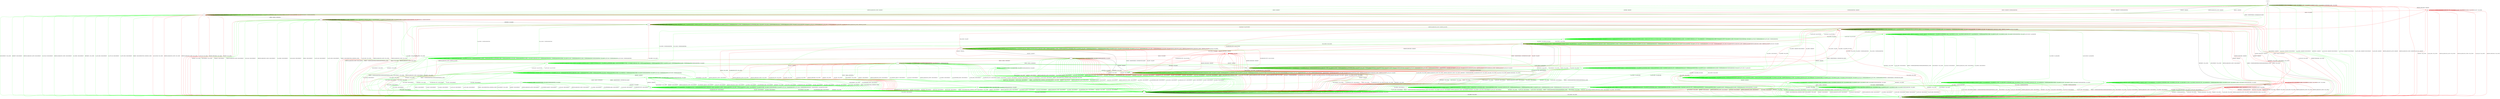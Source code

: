 digraph "" {
	graph ["Incoming time"=0.09552502632141113,
		"Outgoing time"=0.16362690925598145,
		Output="{'States': 36, 'Transitions': 837, 'Filename': '../results/ssh/DropBear-OpenSSH-msat-3.dot'}",
		Reference="{'States': 18, 'Transitions': 222, 'Filename': '../subjects/ssh/DropBear.dot'}",
		Solver=msat,
		Updated="{'States': 32, 'Transitions': 683, 'Filename': '../subjects/ssh/OpenSSH.dot'}",
		"f-measure"=0.15027624309392265,
		precision=0.09956076134699854,
		recall=0.3063063063063063
	];
	a -> a	[key=0,
		label="CH_REQUEST_PTY / CH_NONE"];
	a -> a	[key=1,
		label="CH_DATA / CH_NONE"];
	a -> a	[key=2,
		label="CH_CLOSE / CH_NONE"];
	a -> a	[key=3,
		label="CH_EOF / CH_NONE"];
	a -> a	[key=4,
		color=green,
		label="CH_WINDOW_ADJUST / CH_NONE"];
	a -> a	[key=5,
		color=green,
		label="CH_EXTENDED_DATA / CH_NONE"];
	a -> c	[key=0,
		label="KEXINIT / KEXINIT"];
	a -> c	[key=1,
		color=green,
		label="SERVICE_REQUEST_AUTH / KEXINIT"];
	a -> c	[key=2,
		color=green,
		label="DEBUG / KEXINIT"];
	a -> c	[key=3,
		color=green,
		label="SERVICE_REQUEST_CONN / KEXINIT"];
	a -> c	[key=4,
		color=green,
		label="KEX30 / KEXINIT"];
	a -> c	[key=5,
		color=green,
		label="IGNORE / KEXINIT"];
	a -> c	[key=6,
		color=green,
		label="UNIMPLEMENTED / KEXINIT"];
	a -> c	[key=7,
		color=red,
		label="KEX30 / KEXINIT+UNIMPLEMENTED"];
	a -> c	[key=8,
		color=red,
		label="NEWKEYS / KEXINIT+UNIMPLEMENTED"];
	a -> f	[key=0,
		color=green,
		label="CH_OPEN / KEXINIT+DISCONNECT"];
	a -> f	[key=1,
		color=red,
		label="CH_OPEN / KEXINIT"];
	a -> m	[key=0,
		color=green,
		label="DISCONNECT / KEXINIT"];
	a -> m	[key=1,
		color=green,
		label="UA_PK_OK / KEXINIT+DISCONNECT"];
	a -> m	[key=2,
		color=green,
		label="UA_NONE / KEXINIT+DISCONNECT"];
	a -> m	[key=3,
		color=green,
		label="NEWKEYS / KEXINIT"];
	a -> m	[key=4,
		color=green,
		label="UA_PK_NOK / KEXINIT+DISCONNECT"];
	a -> m	[key=5,
		color=green,
		label="UA_PW_OK / KEXINIT+DISCONNECT"];
	a -> m	[key=6,
		color=green,
		label="UA_PW_NOK / KEXINIT+DISCONNECT"];
	a -> m	[key=7,
		color=red,
		label="UA_PK_NOK / KEXINIT"];
	a -> m	[key=8,
		color=red,
		label="SERVICE_REQUEST_AUTH / KEXINIT"];
	a -> m	[key=9,
		color=red,
		label="SERVICE_REQUEST_CONN / KEXINIT"];
	a -> m	[key=10,
		color=red,
		label="UA_PK_OK / KEXINIT"];
	a -> n	[key=0,
		color=green,
		label="REKEY / KEXINIT|KEX31+NEWKEYS|NO_RESP"];
	gg	[color=red];
	a -> gg	[key=0,
		color=red,
		label="KEXINIT_PROCEED / KEXINIT"];
	b -> b	[key=0,
		label="CH_OPEN / CH_MAX"];
	b -> b	[key=1,
		label="CH_DATA / NO_RESP"];
	b -> b	[key=2,
		color=green,
		label="SERVICE_REQUEST_AUTH / UNIMPLEMENTED"];
	b -> b	[key=3,
		color=green,
		label="CH_WINDOW_ADJUST / NO_RESP"];
	b -> b	[key=4,
		color=green,
		label="DEBUG / NO_RESP"];
	b -> b	[key=5,
		color=green,
		label="UA_PK_OK / UNIMPLEMENTED"];
	b -> b	[key=6,
		color=green,
		label="SERVICE_REQUEST_CONN / UNIMPLEMENTED"];
	b -> b	[key=7,
		color=green,
		label="UA_NONE / UNIMPLEMENTED"];
	b -> b	[key=8,
		color=green,
		label="CH_EXTENDED_DATA / NO_RESP"];
	b -> b	[key=9,
		color=green,
		label="UA_PK_NOK / UNIMPLEMENTED"];
	b -> b	[key=10,
		color=green,
		label="KEX30 / UNIMPLEMENTED"];
	b -> b	[key=11,
		color=green,
		label="IGNORE / NO_RESP"];
	b -> b	[key=12,
		color=green,
		label="CH_EOF / NO_RESP"];
	b -> b	[key=13,
		color=green,
		label="UNIMPLEMENTED / NO_RESP"];
	b -> b	[key=14,
		color=green,
		label="UA_PW_OK / UNIMPLEMENTED"];
	b -> b	[key=15,
		color=green,
		label="UA_PW_NOK / UNIMPLEMENTED"];
	b -> b	[key=16,
		color=red,
		label="UA_PK_NOK / NO_RESP"];
	b -> b	[key=17,
		color=red,
		label="SERVICE_REQUEST_AUTH / SERVICE_ACCEPT"];
	b -> b	[key=18,
		color=red,
		label="SERVICE_REQUEST_CONN / SERVICE_ACCEPT"];
	b -> b	[key=19,
		color=red,
		label="UA_PK_OK / NO_RESP"];
	b -> d	[key=0,
		color=red,
		label="CH_CLOSE / CH_EOF"];
	b -> e	[key=0,
		label="KEXINIT / KEXINIT"];
	b -> f	[key=0,
		label="NEWKEYS / NO_CONN"];
	b -> f	[key=1,
		color=green,
		label="DISCONNECT / NO_CONN"];
	b -> f	[key=2,
		color=green,
		label="CH_REQUEST_PTY / DISCONNECT"];
	b -> f	[key=3,
		color=red,
		label="KEX30 / NO_CONN"];
	b -> f	[key=4,
		color=red,
		label="CH_REQUEST_PTY / NO_CONN"];
	b -> i	[key=0,
		color=green,
		label="REKEY / KEXINIT|KEX31+NEWKEYS|NO_RESP"];
	b -> i	[key=1,
		color=red,
		label="CH_EOF / CH_EOF"];
	p	[color=green];
	b -> p	[key=0,
		color=green,
		label="CH_CLOSE / CH_CLOSE"];
	jj	[color=red];
	b -> jj	[key=0,
		color=red,
		label="KEXINIT_PROCEED / KEXINIT"];
	c -> c	[key=0,
		label="CH_REQUEST_PTY / CH_NONE"];
	c -> c	[key=1,
		label="CH_DATA / CH_NONE"];
	c -> c	[key=2,
		label="CH_CLOSE / CH_NONE"];
	c -> c	[key=3,
		label="CH_EOF / CH_NONE"];
	c -> c	[key=4,
		color=green,
		label="CH_WINDOW_ADJUST / CH_NONE"];
	c -> c	[key=5,
		color=green,
		label="DEBUG / NO_RESP"];
	c -> c	[key=6,
		color=green,
		label="CH_EXTENDED_DATA / CH_NONE"];
	c -> c	[key=7,
		color=green,
		label="IGNORE / NO_RESP"];
	c -> c	[key=8,
		color=green,
		label="UNIMPLEMENTED / NO_RESP"];
	c -> c	[key=9,
		color=red,
		label="NEWKEYS / UNIMPLEMENTED"];
	c -> f	[key=0,
		color=green,
		label="CH_OPEN / DISCONNECT"];
	c -> f	[key=1,
		color=red,
		label="CH_OPEN / NO_CONN"];
	c -> k	[key=0,
		label="KEX30 / KEX31+NEWKEYS"];
	c -> m	[key=0,
		color=green,
		label="DISCONNECT / NO_CONN"];
	c -> m	[key=1,
		color=green,
		label="KEXINIT / DISCONNECT"];
	c -> m	[key=2,
		color=green,
		label="SERVICE_REQUEST_AUTH / DISCONNECT"];
	c -> m	[key=3,
		color=green,
		label="UA_PK_OK / DISCONNECT"];
	c -> m	[key=4,
		color=green,
		label="SERVICE_REQUEST_CONN / DISCONNECT"];
	c -> m	[key=5,
		color=green,
		label="UA_NONE / DISCONNECT"];
	c -> m	[key=6,
		color=green,
		label="NEWKEYS / NO_CONN"];
	c -> m	[key=7,
		color=green,
		label="UA_PK_NOK / DISCONNECT"];
	c -> m	[key=8,
		color=green,
		label="UA_PW_OK / DISCONNECT"];
	c -> m	[key=9,
		color=green,
		label="UA_PW_NOK / DISCONNECT"];
	c -> m	[key=10,
		color=green,
		label="REKEY / DISCONNECT|NO_CONN|NO_CONN"];
	c -> m	[key=11,
		color=red,
		label="UA_PK_NOK / NO_CONN"];
	c -> m	[key=12,
		color=red,
		label="SERVICE_REQUEST_AUTH / NO_CONN"];
	c -> m	[key=13,
		color=red,
		label="SERVICE_REQUEST_CONN / NO_CONN"];
	c -> m	[key=14,
		color=red,
		label="UA_PK_OK / NO_CONN"];
	c -> m	[key=15,
		color=red,
		label="KEXINIT_PROCEED / NO_CONN"];
	c -> m	[key=16,
		color=red,
		label="KEXINIT / NO_CONN"];
	d -> d	[key=0,
		label="SERVICE_REQUEST_AUTH / SERVICE_ACCEPT"];
	d -> d	[key=1,
		label="CH_REQUEST_PTY / CH_NONE"];
	d -> d	[key=2,
		label="CH_DATA / CH_NONE"];
	d -> d	[key=3,
		label="CH_CLOSE / CH_NONE"];
	d -> d	[key=4,
		label="CH_EOF / CH_NONE"];
	d -> d	[key=5,
		color=green,
		label="KEXINIT / UNIMPLEMENTED"];
	d -> d	[key=6,
		color=green,
		label="CH_WINDOW_ADJUST / CH_NONE"];
	d -> d	[key=7,
		color=green,
		label="DEBUG / NO_RESP"];
	d -> d	[key=8,
		color=green,
		label="CH_EXTENDED_DATA / CH_NONE"];
	d -> d	[key=9,
		color=green,
		label="KEX30 / UNIMPLEMENTED"];
	d -> d	[key=10,
		color=green,
		label="IGNORE / NO_RESP"];
	d -> d	[key=11,
		color=green,
		label="UNIMPLEMENTED / NO_RESP"];
	d -> d	[key=12,
		color=red,
		label="UA_PK_NOK / NO_RESP"];
	d -> d	[key=13,
		color=red,
		label="SERVICE_REQUEST_CONN / SERVICE_ACCEPT"];
	d -> d	[key=14,
		color=red,
		label="UA_PK_OK / NO_RESP"];
	d -> j	[key=0,
		color=red,
		label="CH_OPEN / CH_OPEN_SUCCESS"];
	d -> m	[key=0,
		label="NEWKEYS / NO_CONN"];
	d -> m	[key=1,
		color=green,
		label="DISCONNECT / NO_CONN"];
	d -> m	[key=2,
		color=green,
		label="SERVICE_REQUEST_CONN / DISCONNECT"];
	d -> m	[key=3,
		color=green,
		label="REKEY / UNIMPLEMENTED|UNIMPLEMENTED|NO_CONN"];
	d -> m	[key=4,
		color=red,
		label="KEX30 / NO_CONN"];
	d -> p	[key=0,
		color=green,
		label="UA_PK_OK / UA_SUCCESS"];
	d -> p	[key=1,
		color=green,
		label="UA_PW_OK / UA_SUCCESS"];
	q	[color=green];
	d -> q	[key=0,
		color=green,
		label="UA_PW_NOK / UA_FAILURE"];
	r	[color=green];
	d -> r	[key=0,
		color=green,
		label="UA_NONE / UA_FAILURE"];
	s	[color=green];
	d -> s	[key=0,
		color=green,
		label="UA_PK_NOK / UA_FAILURE"];
	t	[color=green];
	d -> t	[key=0,
		color=green,
		label="CH_OPEN / UNIMPLEMENTED"];
	hh	[color=red];
	d -> hh	[key=0,
		color=red,
		label="KEXINIT_PROCEED / KEXINIT"];
	ii	[color=red];
	d -> ii	[key=0,
		color=red,
		label="KEXINIT / KEXINIT"];
	e -> e	[key=0,
		label="CH_OPEN / CH_MAX"];
	e -> e	[key=1,
		color=green,
		label="DEBUG / NO_RESP"];
	e -> e	[key=2,
		color=green,
		label="IGNORE / NO_RESP"];
	e -> e	[key=3,
		color=green,
		label="UNIMPLEMENTED / NO_RESP"];
	e -> f	[key=0,
		color=green,
		label="DISCONNECT / NO_CONN"];
	e -> f	[key=1,
		color=green,
		label="KEXINIT / DISCONNECT"];
	e -> f	[key=2,
		color=green,
		label="SERVICE_REQUEST_AUTH / DISCONNECT"];
	e -> f	[key=3,
		color=green,
		label="CH_WINDOW_ADJUST / DISCONNECT"];
	e -> f	[key=4,
		color=green,
		label="UA_PK_OK / DISCONNECT"];
	e -> f	[key=5,
		color=green,
		label="SERVICE_REQUEST_CONN / DISCONNECT"];
	e -> f	[key=6,
		color=green,
		label="UA_NONE / DISCONNECT"];
	e -> f	[key=7,
		color=green,
		label="CH_EXTENDED_DATA / DISCONNECT"];
	e -> f	[key=8,
		color=green,
		label="NEWKEYS / NO_CONN"];
	e -> f	[key=9,
		color=green,
		label="UA_PK_NOK / DISCONNECT"];
	e -> f	[key=10,
		color=green,
		label="CH_REQUEST_PTY / DISCONNECT"];
	e -> f	[key=11,
		color=green,
		label="CH_EOF / DISCONNECT"];
	e -> f	[key=12,
		color=green,
		label="CH_DATA / DISCONNECT"];
	e -> f	[key=13,
		color=green,
		label="UA_PW_OK / DISCONNECT"];
	e -> f	[key=14,
		color=green,
		label="UA_PW_NOK / DISCONNECT"];
	e -> f	[key=15,
		color=green,
		label="REKEY / DISCONNECT|NO_CONN|NO_CONN"];
	e -> f	[key=16,
		color=red,
		label="UA_PK_NOK / NO_CONN"];
	e -> f	[key=17,
		color=red,
		label="SERVICE_REQUEST_AUTH / NO_CONN"];
	e -> f	[key=18,
		color=red,
		label="SERVICE_REQUEST_CONN / NO_CONN"];
	e -> f	[key=19,
		color=red,
		label="NEWKEYS / UNIMPLEMENTED"];
	e -> f	[key=20,
		color=red,
		label="CH_REQUEST_PTY / NO_CONN"];
	e -> f	[key=21,
		color=red,
		label="CH_DATA / NO_CONN"];
	e -> f	[key=22,
		color=red,
		label="UA_PK_OK / NO_CONN"];
	e -> f	[key=23,
		color=red,
		label="KEXINIT_PROCEED / NO_CONN"];
	e -> f	[key=24,
		color=red,
		label="KEXINIT / NO_CONN"];
	e -> f	[key=25,
		color=red,
		label="CH_EOF / NO_CONN"];
	e -> l	[key=0,
		color=red,
		label="KEX30 / KEX31+NEWKEYS"];
	e -> m	[key=0,
		color=green,
		label="CH_CLOSE / DISCONNECT"];
	e -> m	[key=1,
		color=red,
		label="CH_CLOSE / NO_CONN"];
	ff	[color=green];
	e -> ff	[key=0,
		color=green,
		label="KEX30 / KEX31+NEWKEYS"];
	f -> f	[key=0,
		label="UA_PK_NOK / NO_CONN"];
	f -> f	[key=1,
		label="KEX30 / NO_CONN"];
	f -> f	[key=2,
		label="SERVICE_REQUEST_AUTH / NO_CONN"];
	f -> f	[key=3,
		label="SERVICE_REQUEST_CONN / NO_CONN"];
	f -> f	[key=4,
		label="NEWKEYS / NO_CONN"];
	f -> f	[key=5,
		label="CH_REQUEST_PTY / NO_CONN"];
	f -> f	[key=6,
		label="CH_OPEN / CH_MAX"];
	f -> f	[key=7,
		label="CH_DATA / NO_CONN"];
	f -> f	[key=8,
		label="UA_PK_OK / NO_CONN"];
	f -> f	[key=9,
		label="KEXINIT / NO_CONN"];
	f -> f	[key=10,
		label="CH_EOF / NO_CONN"];
	f -> f	[key=11,
		color=green,
		label="DISCONNECT / NO_CONN"];
	f -> f	[key=12,
		color=green,
		label="CH_WINDOW_ADJUST / NO_CONN"];
	f -> f	[key=13,
		color=green,
		label="DEBUG / NO_CONN"];
	f -> f	[key=14,
		color=green,
		label="UA_NONE / NO_CONN"];
	f -> f	[key=15,
		color=green,
		label="CH_EXTENDED_DATA / NO_CONN"];
	f -> f	[key=16,
		color=green,
		label="IGNORE / NO_CONN"];
	f -> f	[key=17,
		color=green,
		label="UNIMPLEMENTED / NO_CONN"];
	f -> f	[key=18,
		color=green,
		label="UA_PW_OK / NO_CONN"];
	f -> f	[key=19,
		color=green,
		label="UA_PW_NOK / NO_CONN"];
	f -> f	[key=20,
		color=green,
		label="REKEY / NO_CONN|NO_CONN|NO_CONN"];
	f -> f	[key=21,
		color=red,
		label="KEXINIT_PROCEED / NO_CONN"];
	f -> m	[key=0,
		label="CH_CLOSE / NO_CONN"];
	g -> a	[key=0];
	h -> b	[key=0,
		color=green,
		label="CH_REQUEST_PTY / CH_SUCCESS"];
	h -> d	[key=0,
		color=red,
		label="CH_CLOSE / NO_RESP"];
	h -> e	[key=0,
		color=red,
		label="KEXINIT / KEXINIT"];
	h -> f	[key=0,
		label="NEWKEYS / NO_CONN"];
	h -> f	[key=1,
		color=green,
		label="DISCONNECT / NO_CONN"];
	h -> f	[key=2,
		color=red,
		label="KEX30 / NO_CONN"];
	h -> f	[key=3,
		color=red,
		label="CH_DATA / NO_CONN"];
	h -> h	[key=0,
		label="CH_OPEN / CH_MAX"];
	h -> h	[key=1,
		label="CH_EOF / NO_RESP"];
	h -> h	[key=2,
		color=green,
		label="SERVICE_REQUEST_AUTH / UNIMPLEMENTED"];
	h -> h	[key=3,
		color=green,
		label="CH_WINDOW_ADJUST / NO_RESP"];
	h -> h	[key=4,
		color=green,
		label="DEBUG / NO_RESP"];
	h -> h	[key=5,
		color=green,
		label="UA_PK_OK / UNIMPLEMENTED"];
	h -> h	[key=6,
		color=green,
		label="SERVICE_REQUEST_CONN / UNIMPLEMENTED"];
	h -> h	[key=7,
		color=green,
		label="UA_NONE / UNIMPLEMENTED"];
	h -> h	[key=8,
		color=green,
		label="CH_EXTENDED_DATA / NO_RESP"];
	h -> h	[key=9,
		color=green,
		label="UA_PK_NOK / UNIMPLEMENTED"];
	h -> h	[key=10,
		color=green,
		label="KEX30 / UNIMPLEMENTED"];
	h -> h	[key=11,
		color=green,
		label="IGNORE / NO_RESP"];
	h -> h	[key=12,
		color=green,
		label="CH_DATA / NO_RESP"];
	h -> h	[key=13,
		color=green,
		label="UNIMPLEMENTED / NO_RESP"];
	h -> h	[key=14,
		color=green,
		label="UA_PW_OK / UNIMPLEMENTED"];
	h -> h	[key=15,
		color=green,
		label="UA_PW_NOK / UNIMPLEMENTED"];
	h -> h	[key=16,
		color=red,
		label="UA_PK_NOK / NO_RESP"];
	h -> h	[key=17,
		color=red,
		label="SERVICE_REQUEST_AUTH / SERVICE_ACCEPT"];
	h -> h	[key=18,
		color=red,
		label="SERVICE_REQUEST_CONN / SERVICE_ACCEPT"];
	h -> h	[key=19,
		color=red,
		label="UA_PK_OK / NO_RESP"];
	h -> i	[key=0,
		color=red,
		label="CH_REQUEST_PTY / CH_SUCCESS"];
	h -> j	[key=0,
		color=green,
		label="REKEY / KEXINIT|KEX31+NEWKEYS|NO_RESP"];
	h -> p	[key=0,
		color=green,
		label="CH_CLOSE / CH_CLOSE"];
	bb	[color=green];
	h -> bb	[key=0,
		color=green,
		label="KEXINIT / KEXINIT"];
	h -> jj	[key=0,
		color=red,
		label="KEXINIT_PROCEED / KEXINIT"];
	i -> d	[key=0,
		color=red,
		label="CH_CLOSE / NO_RESP"];
	i -> e	[key=0,
		label="KEXINIT / KEXINIT"];
	i -> f	[key=0,
		label="NEWKEYS / NO_CONN"];
	i -> f	[key=1,
		color=green,
		label="DISCONNECT / NO_CONN"];
	i -> f	[key=2,
		color=green,
		label="CH_REQUEST_PTY / DISCONNECT"];
	i -> f	[key=3,
		color=red,
		label="KEX30 / NO_CONN"];
	i -> f	[key=4,
		color=red,
		label="CH_REQUEST_PTY / NO_CONN"];
	i -> f	[key=5,
		color=red,
		label="CH_DATA / NO_CONN"];
	i -> i	[key=0,
		label="CH_OPEN / CH_MAX"];
	i -> i	[key=1,
		label="CH_EOF / NO_RESP"];
	i -> i	[key=2,
		color=green,
		label="SERVICE_REQUEST_AUTH / NO_RESP"];
	i -> i	[key=3,
		color=green,
		label="CH_WINDOW_ADJUST / NO_RESP"];
	i -> i	[key=4,
		color=green,
		label="DEBUG / NO_RESP"];
	i -> i	[key=5,
		color=green,
		label="UA_PK_OK / UNIMPLEMENTED"];
	i -> i	[key=6,
		color=green,
		label="SERVICE_REQUEST_CONN / NO_RESP"];
	i -> i	[key=7,
		color=green,
		label="UA_NONE / UNIMPLEMENTED"];
	i -> i	[key=8,
		color=green,
		label="CH_EXTENDED_DATA / NO_RESP"];
	i -> i	[key=9,
		color=green,
		label="UA_PK_NOK / UNIMPLEMENTED"];
	i -> i	[key=10,
		color=green,
		label="KEX30 / NO_RESP"];
	i -> i	[key=11,
		color=green,
		label="IGNORE / NO_RESP"];
	i -> i	[key=12,
		color=green,
		label="CH_DATA / NO_RESP"];
	i -> i	[key=13,
		color=green,
		label="UNIMPLEMENTED / NO_RESP"];
	i -> i	[key=14,
		color=green,
		label="UA_PW_OK / UNIMPLEMENTED"];
	i -> i	[key=15,
		color=green,
		label="UA_PW_NOK / UNIMPLEMENTED"];
	i -> i	[key=16,
		color=green,
		label="REKEY / KEXINIT|KEX31+NEWKEYS|NO_RESP"];
	i -> i	[key=17,
		color=red,
		label="UA_PK_NOK / NO_RESP"];
	i -> i	[key=18,
		color=red,
		label="SERVICE_REQUEST_AUTH / SERVICE_ACCEPT"];
	i -> i	[key=19,
		color=red,
		label="SERVICE_REQUEST_CONN / SERVICE_ACCEPT"];
	i -> i	[key=20,
		color=red,
		label="UA_PK_OK / NO_RESP"];
	v	[color=green];
	i -> v	[key=0,
		color=green,
		label="CH_CLOSE / CH_CLOSE"];
	i -> jj	[key=0,
		color=red,
		label="KEXINIT_PROCEED / KEXINIT"];
	j -> b	[key=0,
		color=red,
		label="CH_REQUEST_PTY / CH_SUCCESS"];
	j -> d	[key=0,
		color=red,
		label="CH_CLOSE / CH_EOF"];
	j -> e	[key=0,
		color=red,
		label="KEXINIT / KEXINIT"];
	j -> f	[key=0,
		label="NEWKEYS / NO_CONN"];
	j -> f	[key=1,
		color=green,
		label="DISCONNECT / NO_CONN"];
	j -> f	[key=2,
		color=red,
		label="KEX30 / NO_CONN"];
	j -> h	[key=0,
		color=red,
		label="CH_EOF / CH_EOF"];
	j -> i	[key=0,
		color=green,
		label="CH_REQUEST_PTY / CH_SUCCESS"];
	j -> j	[key=0,
		label="CH_OPEN / CH_MAX"];
	j -> j	[key=1,
		label="CH_DATA / NO_RESP"];
	j -> j	[key=2,
		color=green,
		label="SERVICE_REQUEST_AUTH / NO_RESP"];
	j -> j	[key=3,
		color=green,
		label="CH_WINDOW_ADJUST / NO_RESP"];
	j -> j	[key=4,
		color=green,
		label="DEBUG / NO_RESP"];
	j -> j	[key=5,
		color=green,
		label="UA_PK_OK / UNIMPLEMENTED"];
	j -> j	[key=6,
		color=green,
		label="SERVICE_REQUEST_CONN / NO_RESP"];
	j -> j	[key=7,
		color=green,
		label="UA_NONE / UNIMPLEMENTED"];
	j -> j	[key=8,
		color=green,
		label="CH_EXTENDED_DATA / NO_RESP"];
	j -> j	[key=9,
		color=green,
		label="UA_PK_NOK / UNIMPLEMENTED"];
	j -> j	[key=10,
		color=green,
		label="KEX30 / NO_RESP"];
	j -> j	[key=11,
		color=green,
		label="IGNORE / NO_RESP"];
	j -> j	[key=12,
		color=green,
		label="CH_EOF / NO_RESP"];
	j -> j	[key=13,
		color=green,
		label="UNIMPLEMENTED / NO_RESP"];
	j -> j	[key=14,
		color=green,
		label="UA_PW_OK / UNIMPLEMENTED"];
	j -> j	[key=15,
		color=green,
		label="UA_PW_NOK / UNIMPLEMENTED"];
	j -> j	[key=16,
		color=green,
		label="REKEY / KEXINIT|KEX31+NEWKEYS|NO_RESP"];
	j -> j	[key=17,
		color=red,
		label="UA_PK_NOK / NO_RESP"];
	j -> j	[key=18,
		color=red,
		label="SERVICE_REQUEST_AUTH / SERVICE_ACCEPT"];
	j -> j	[key=19,
		color=red,
		label="SERVICE_REQUEST_CONN / SERVICE_ACCEPT"];
	j -> j	[key=20,
		color=red,
		label="UA_PK_OK / NO_RESP"];
	j -> v	[key=0,
		color=green,
		label="CH_CLOSE / CH_CLOSE"];
	j -> bb	[key=0,
		color=green,
		label="KEXINIT / KEXINIT"];
	j -> jj	[key=0,
		color=red,
		label="KEXINIT_PROCEED / KEXINIT"];
	k -> f	[key=0,
		color=green,
		label="CH_OPEN / DISCONNECT"];
	k -> f	[key=1,
		color=red,
		label="CH_OPEN / NO_CONN"];
	k -> k	[key=0,
		label="CH_REQUEST_PTY / CH_NONE"];
	k -> k	[key=1,
		label="CH_DATA / CH_NONE"];
	k -> k	[key=2,
		label="CH_CLOSE / CH_NONE"];
	k -> k	[key=3,
		label="CH_EOF / CH_NONE"];
	k -> k	[key=4,
		color=green,
		label="CH_WINDOW_ADJUST / CH_NONE"];
	k -> k	[key=5,
		color=green,
		label="DEBUG / NO_RESP"];
	k -> k	[key=6,
		color=green,
		label="CH_EXTENDED_DATA / CH_NONE"];
	k -> k	[key=7,
		color=green,
		label="IGNORE / NO_RESP"];
	k -> k	[key=8,
		color=green,
		label="UNIMPLEMENTED / NO_RESP"];
	k -> k	[key=9,
		color=red,
		label="KEX30 / UNIMPLEMENTED"];
	k -> m	[key=0,
		color=green,
		label="DISCONNECT / NO_CONN"];
	k -> m	[key=1,
		color=green,
		label="KEXINIT / DISCONNECT"];
	k -> m	[key=2,
		color=green,
		label="SERVICE_REQUEST_AUTH / DISCONNECT"];
	k -> m	[key=3,
		color=green,
		label="UA_PK_OK / DISCONNECT"];
	k -> m	[key=4,
		color=green,
		label="SERVICE_REQUEST_CONN / DISCONNECT"];
	k -> m	[key=5,
		color=green,
		label="UA_NONE / DISCONNECT"];
	k -> m	[key=6,
		color=green,
		label="UA_PK_NOK / DISCONNECT"];
	k -> m	[key=7,
		color=green,
		label="KEX30 / DISCONNECT"];
	k -> m	[key=8,
		color=green,
		label="UA_PW_OK / DISCONNECT"];
	k -> m	[key=9,
		color=green,
		label="UA_PW_NOK / DISCONNECT"];
	k -> m	[key=10,
		color=green,
		label="REKEY / DISCONNECT|NO_CONN|NO_CONN"];
	k -> m	[key=11,
		color=red,
		label="UA_PK_NOK / NO_CONN"];
	k -> m	[key=12,
		color=red,
		label="SERVICE_REQUEST_AUTH / NO_CONN"];
	k -> m	[key=13,
		color=red,
		label="SERVICE_REQUEST_CONN / NO_CONN"];
	k -> m	[key=14,
		color=red,
		label="UA_PK_OK / NO_CONN"];
	k -> m	[key=15,
		color=red,
		label="KEXINIT_PROCEED / NO_CONN"];
	k -> m	[key=16,
		color=red,
		label="KEXINIT / NO_CONN"];
	k -> n	[key=0,
		label="NEWKEYS / NO_RESP"];
	l -> f	[key=0,
		color=green,
		label="DISCONNECT / NO_CONN"];
	l -> f	[key=1,
		color=green,
		label="KEXINIT / DISCONNECT"];
	l -> f	[key=2,
		color=green,
		label="SERVICE_REQUEST_AUTH / DISCONNECT"];
	l -> f	[key=3,
		color=green,
		label="CH_WINDOW_ADJUST / DISCONNECT"];
	l -> f	[key=4,
		color=green,
		label="UA_PK_OK / DISCONNECT"];
	l -> f	[key=5,
		color=green,
		label="SERVICE_REQUEST_CONN / DISCONNECT"];
	l -> f	[key=6,
		color=green,
		label="UA_NONE / DISCONNECT"];
	l -> f	[key=7,
		color=green,
		label="CH_EXTENDED_DATA / DISCONNECT"];
	l -> f	[key=8,
		color=green,
		label="UA_PK_NOK / DISCONNECT"];
	l -> f	[key=9,
		color=green,
		label="CH_REQUEST_PTY / DISCONNECT"];
	l -> f	[key=10,
		color=green,
		label="KEX30 / DISCONNECT"];
	l -> f	[key=11,
		color=green,
		label="CH_EOF / DISCONNECT"];
	l -> f	[key=12,
		color=green,
		label="CH_DATA / DISCONNECT"];
	l -> f	[key=13,
		color=green,
		label="UA_PW_OK / DISCONNECT"];
	l -> f	[key=14,
		color=green,
		label="UA_PW_NOK / DISCONNECT"];
	l -> f	[key=15,
		color=green,
		label="REKEY / DISCONNECT|NO_CONN|NO_CONN"];
	l -> f	[key=16,
		color=red,
		label="UA_PK_NOK / NO_CONN"];
	l -> f	[key=17,
		color=red,
		label="SERVICE_REQUEST_AUTH / NO_CONN"];
	l -> f	[key=18,
		color=red,
		label="SERVICE_REQUEST_CONN / NO_CONN"];
	l -> f	[key=19,
		color=red,
		label="CH_REQUEST_PTY / NO_CONN"];
	l -> f	[key=20,
		color=red,
		label="CH_DATA / NO_CONN"];
	l -> f	[key=21,
		color=red,
		label="UA_PK_OK / NO_CONN"];
	l -> f	[key=22,
		color=red,
		label="KEXINIT_PROCEED / NO_CONN"];
	l -> f	[key=23,
		color=red,
		label="KEXINIT / NO_CONN"];
	l -> f	[key=24,
		color=red,
		label="CH_EOF / NO_CONN"];
	l -> j	[key=0,
		label="NEWKEYS / NO_RESP"];
	l -> l	[key=0,
		label="CH_OPEN / CH_MAX"];
	l -> l	[key=1,
		color=green,
		label="DEBUG / NO_RESP"];
	l -> l	[key=2,
		color=green,
		label="IGNORE / NO_RESP"];
	l -> l	[key=3,
		color=green,
		label="UNIMPLEMENTED / NO_RESP"];
	l -> l	[key=4,
		color=red,
		label="KEX30 / UNIMPLEMENTED"];
	l -> m	[key=0,
		color=green,
		label="CH_CLOSE / DISCONNECT"];
	l -> m	[key=1,
		color=red,
		label="CH_CLOSE / NO_CONN"];
	m -> f	[key=0,
		label="CH_OPEN / NO_CONN"];
	m -> m	[key=0,
		label="UA_PK_NOK / NO_CONN"];
	m -> m	[key=1,
		label="KEX30 / NO_CONN"];
	m -> m	[key=2,
		label="SERVICE_REQUEST_AUTH / NO_CONN"];
	m -> m	[key=3,
		label="SERVICE_REQUEST_CONN / NO_CONN"];
	m -> m	[key=4,
		label="NEWKEYS / NO_CONN"];
	m -> m	[key=5,
		label="CH_REQUEST_PTY / CH_NONE"];
	m -> m	[key=6,
		label="CH_DATA / CH_NONE"];
	m -> m	[key=7,
		label="UA_PK_OK / NO_CONN"];
	m -> m	[key=8,
		label="CH_CLOSE / CH_NONE"];
	m -> m	[key=9,
		label="KEXINIT / NO_CONN"];
	m -> m	[key=10,
		label="CH_EOF / CH_NONE"];
	m -> m	[key=11,
		color=green,
		label="DISCONNECT / NO_CONN"];
	m -> m	[key=12,
		color=green,
		label="CH_WINDOW_ADJUST / CH_NONE"];
	m -> m	[key=13,
		color=green,
		label="DEBUG / NO_CONN"];
	m -> m	[key=14,
		color=green,
		label="UA_NONE / NO_CONN"];
	m -> m	[key=15,
		color=green,
		label="CH_EXTENDED_DATA / CH_NONE"];
	m -> m	[key=16,
		color=green,
		label="IGNORE / NO_CONN"];
	m -> m	[key=17,
		color=green,
		label="UNIMPLEMENTED / NO_CONN"];
	m -> m	[key=18,
		color=green,
		label="UA_PW_OK / NO_CONN"];
	m -> m	[key=19,
		color=green,
		label="UA_PW_NOK / NO_CONN"];
	m -> m	[key=20,
		color=green,
		label="REKEY / NO_CONN|NO_CONN|NO_CONN"];
	m -> m	[key=21,
		color=red,
		label="KEXINIT_PROCEED / NO_CONN"];
	n -> d	[key=0,
		color=green,
		label="SERVICE_REQUEST_AUTH / SERVICE_ACCEPT"];
	n -> d	[key=1,
		color=red,
		label="UA_PK_OK / UA_SUCCESS"];
	n -> f	[key=0,
		color=red,
		label="CH_OPEN / NO_CONN"];
	n -> m	[key=0,
		label="NEWKEYS / NO_CONN"];
	n -> m	[key=1,
		color=green,
		label="DISCONNECT / NO_CONN"];
	n -> m	[key=2,
		color=green,
		label="SERVICE_REQUEST_CONN / DISCONNECT"];
	n -> m	[key=3,
		color=green,
		label="REKEY / UNIMPLEMENTED|UNIMPLEMENTED|NO_CONN"];
	n -> m	[key=4,
		color=red,
		label="KEX30 / NO_CONN"];
	n -> m	[key=5,
		color=red,
		label="SERVICE_REQUEST_CONN / NO_CONN"];
	n -> n	[key=0,
		label="CH_REQUEST_PTY / CH_NONE"];
	n -> n	[key=1,
		label="CH_DATA / CH_NONE"];
	n -> n	[key=2,
		label="CH_CLOSE / CH_NONE"];
	n -> n	[key=3,
		label="CH_EOF / CH_NONE"];
	n -> n	[key=4,
		color=green,
		label="KEXINIT / UNIMPLEMENTED"];
	n -> n	[key=5,
		color=green,
		label="CH_WINDOW_ADJUST / CH_NONE"];
	n -> n	[key=6,
		color=green,
		label="DEBUG / NO_RESP"];
	n -> n	[key=7,
		color=green,
		label="UA_PK_OK / UNIMPLEMENTED"];
	n -> n	[key=8,
		color=green,
		label="UA_NONE / UNIMPLEMENTED"];
	n -> n	[key=9,
		color=green,
		label="CH_EXTENDED_DATA / CH_NONE"];
	n -> n	[key=10,
		color=green,
		label="UA_PK_NOK / UNIMPLEMENTED"];
	n -> n	[key=11,
		color=green,
		label="KEX30 / UNIMPLEMENTED"];
	n -> n	[key=12,
		color=green,
		label="IGNORE / NO_RESP"];
	n -> n	[key=13,
		color=green,
		label="UNIMPLEMENTED / NO_RESP"];
	n -> n	[key=14,
		color=green,
		label="UA_PW_OK / UNIMPLEMENTED"];
	n -> n	[key=15,
		color=green,
		label="UA_PW_NOK / UNIMPLEMENTED"];
	n -> n	[key=16,
		color=red,
		label="UA_PK_NOK / UA_FAILURE"];
	n -> n	[key=17,
		color=red,
		label="SERVICE_REQUEST_AUTH / SERVICE_ACCEPT"];
	o	[color=green];
	n -> o	[key=0,
		color=green,
		label="CH_OPEN / UNIMPLEMENTED"];
	n -> hh	[key=0,
		color=red,
		label="KEXINIT_PROCEED / KEXINIT"];
	n -> ii	[key=0,
		color=red,
		label="KEXINIT / KEXINIT"];
	o -> f	[key=0,
		color=green,
		label="DISCONNECT / NO_CONN"];
	o -> f	[key=1,
		color=green,
		label="SERVICE_REQUEST_CONN / DISCONNECT"];
	o -> f	[key=2,
		color=green,
		label="NEWKEYS / NO_CONN"];
	o -> f	[key=3,
		color=green,
		label="REKEY / UNIMPLEMENTED|UNIMPLEMENTED|NO_CONN"];
	o -> n	[key=0,
		color=green,
		label="CH_CLOSE / UNIMPLEMENTED"];
	o -> o	[key=0,
		color=green,
		label="KEXINIT / UNIMPLEMENTED"];
	o -> o	[key=1,
		color=green,
		label="CH_WINDOW_ADJUST / UNIMPLEMENTED"];
	o -> o	[key=2,
		color=green,
		label="DEBUG / NO_RESP"];
	o -> o	[key=3,
		color=green,
		label="UA_PK_OK / UNIMPLEMENTED"];
	o -> o	[key=4,
		color=green,
		label="UA_NONE / UNIMPLEMENTED"];
	o -> o	[key=5,
		color=green,
		label="CH_EXTENDED_DATA / UNIMPLEMENTED"];
	o -> o	[key=6,
		color=green,
		label="UA_PK_NOK / UNIMPLEMENTED"];
	o -> o	[key=7,
		color=green,
		label="CH_OPEN / CH_MAX"];
	o -> o	[key=8,
		color=green,
		label="CH_REQUEST_PTY / UNIMPLEMENTED"];
	o -> o	[key=9,
		color=green,
		label="KEX30 / UNIMPLEMENTED"];
	o -> o	[key=10,
		color=green,
		label="IGNORE / NO_RESP"];
	o -> o	[key=11,
		color=green,
		label="CH_EOF / UNIMPLEMENTED"];
	o -> o	[key=12,
		color=green,
		label="CH_DATA / UNIMPLEMENTED"];
	o -> o	[key=13,
		color=green,
		label="UNIMPLEMENTED / NO_RESP"];
	o -> o	[key=14,
		color=green,
		label="UA_PW_OK / UNIMPLEMENTED"];
	o -> o	[key=15,
		color=green,
		label="UA_PW_NOK / UNIMPLEMENTED"];
	o -> t	[key=0,
		color=green,
		label="SERVICE_REQUEST_AUTH / SERVICE_ACCEPT"];
	p -> h	[key=0,
		color=green,
		label="CH_OPEN / CH_OPEN_SUCCESS"];
	p -> m	[key=0,
		color=green,
		label="DISCONNECT / NO_CONN"];
	p -> m	[key=1,
		color=green,
		label="NEWKEYS / NO_CONN"];
	p -> p	[key=0,
		color=green,
		label="SERVICE_REQUEST_AUTH / UNIMPLEMENTED"];
	p -> p	[key=1,
		color=green,
		label="CH_WINDOW_ADJUST / CH_NONE"];
	p -> p	[key=2,
		color=green,
		label="DEBUG / NO_RESP"];
	p -> p	[key=3,
		color=green,
		label="UA_PK_OK / UNIMPLEMENTED"];
	p -> p	[key=4,
		color=green,
		label="SERVICE_REQUEST_CONN / UNIMPLEMENTED"];
	p -> p	[key=5,
		color=green,
		label="UA_NONE / UNIMPLEMENTED"];
	p -> p	[key=6,
		color=green,
		label="CH_EXTENDED_DATA / CH_NONE"];
	p -> p	[key=7,
		color=green,
		label="UA_PK_NOK / UNIMPLEMENTED"];
	p -> p	[key=8,
		color=green,
		label="CH_CLOSE / CH_NONE"];
	p -> p	[key=9,
		color=green,
		label="CH_REQUEST_PTY / CH_NONE"];
	p -> p	[key=10,
		color=green,
		label="KEX30 / UNIMPLEMENTED"];
	p -> p	[key=11,
		color=green,
		label="IGNORE / NO_RESP"];
	p -> p	[key=12,
		color=green,
		label="CH_EOF / CH_NONE"];
	p -> p	[key=13,
		color=green,
		label="CH_DATA / CH_NONE"];
	p -> p	[key=14,
		color=green,
		label="UNIMPLEMENTED / NO_RESP"];
	p -> p	[key=15,
		color=green,
		label="UA_PW_OK / UNIMPLEMENTED"];
	p -> p	[key=16,
		color=green,
		label="UA_PW_NOK / UNIMPLEMENTED"];
	u	[color=green];
	p -> u	[key=0,
		color=green,
		label="KEXINIT / KEXINIT"];
	p -> v	[key=0,
		color=green,
		label="REKEY / KEXINIT|KEX31+NEWKEYS|NO_RESP"];
	q -> m	[key=0,
		color=green,
		label="DISCONNECT / NO_CONN"];
	q -> m	[key=1,
		color=green,
		label="UA_PK_OK / DISCONNECT"];
	q -> m	[key=2,
		color=green,
		label="SERVICE_REQUEST_CONN / DISCONNECT"];
	q -> m	[key=3,
		color=green,
		label="UA_NONE / DISCONNECT"];
	q -> m	[key=4,
		color=green,
		label="NEWKEYS / NO_CONN"];
	q -> m	[key=5,
		color=green,
		label="UA_PK_NOK / DISCONNECT"];
	q -> m	[key=6,
		color=green,
		label="REKEY / UNIMPLEMENTED|UNIMPLEMENTED|NO_CONN"];
	q -> p	[key=0,
		color=green,
		label="UA_PW_OK / UA_SUCCESS"];
	q -> q	[key=0,
		color=green,
		label="KEXINIT / UNIMPLEMENTED"];
	q -> q	[key=1,
		color=green,
		label="SERVICE_REQUEST_AUTH / SERVICE_ACCEPT"];
	q -> q	[key=2,
		color=green,
		label="CH_WINDOW_ADJUST / CH_NONE"];
	q -> q	[key=3,
		color=green,
		label="DEBUG / NO_RESP"];
	q -> q	[key=4,
		color=green,
		label="CH_EXTENDED_DATA / CH_NONE"];
	q -> q	[key=5,
		color=green,
		label="CH_CLOSE / CH_NONE"];
	q -> q	[key=6,
		color=green,
		label="CH_REQUEST_PTY / CH_NONE"];
	q -> q	[key=7,
		color=green,
		label="KEX30 / UNIMPLEMENTED"];
	q -> q	[key=8,
		color=green,
		label="IGNORE / NO_RESP"];
	q -> q	[key=9,
		color=green,
		label="CH_EOF / CH_NONE"];
	q -> q	[key=10,
		color=green,
		label="CH_DATA / CH_NONE"];
	q -> q	[key=11,
		color=green,
		label="UNIMPLEMENTED / NO_RESP"];
	q -> q	[key=12,
		color=green,
		label="UA_PW_NOK / UA_FAILURE"];
	w	[color=green];
	q -> w	[key=0,
		color=green,
		label="CH_OPEN / UNIMPLEMENTED"];
	r -> m	[key=0,
		color=green,
		label="DISCONNECT / NO_CONN"];
	r -> m	[key=1,
		color=green,
		label="UA_PK_OK / DISCONNECT"];
	r -> m	[key=2,
		color=green,
		label="SERVICE_REQUEST_CONN / DISCONNECT"];
	r -> m	[key=3,
		color=green,
		label="NEWKEYS / NO_CONN"];
	r -> m	[key=4,
		color=green,
		label="UA_PK_NOK / DISCONNECT"];
	r -> m	[key=5,
		color=green,
		label="UA_PW_OK / DISCONNECT"];
	r -> m	[key=6,
		color=green,
		label="UA_PW_NOK / DISCONNECT"];
	r -> m	[key=7,
		color=green,
		label="REKEY / UNIMPLEMENTED|UNIMPLEMENTED|NO_CONN"];
	r -> r	[key=0,
		color=green,
		label="KEXINIT / UNIMPLEMENTED"];
	r -> r	[key=1,
		color=green,
		label="SERVICE_REQUEST_AUTH / SERVICE_ACCEPT"];
	r -> r	[key=2,
		color=green,
		label="CH_WINDOW_ADJUST / CH_NONE"];
	r -> r	[key=3,
		color=green,
		label="DEBUG / NO_RESP"];
	r -> r	[key=4,
		color=green,
		label="UA_NONE / UA_FAILURE"];
	r -> r	[key=5,
		color=green,
		label="CH_EXTENDED_DATA / CH_NONE"];
	r -> r	[key=6,
		color=green,
		label="CH_CLOSE / CH_NONE"];
	r -> r	[key=7,
		color=green,
		label="CH_REQUEST_PTY / CH_NONE"];
	r -> r	[key=8,
		color=green,
		label="KEX30 / UNIMPLEMENTED"];
	r -> r	[key=9,
		color=green,
		label="IGNORE / NO_RESP"];
	r -> r	[key=10,
		color=green,
		label="CH_EOF / CH_NONE"];
	r -> r	[key=11,
		color=green,
		label="CH_DATA / CH_NONE"];
	r -> r	[key=12,
		color=green,
		label="UNIMPLEMENTED / NO_RESP"];
	x	[color=green];
	r -> x	[key=0,
		color=green,
		label="CH_OPEN / UNIMPLEMENTED"];
	s -> m	[key=0,
		color=green,
		label="DISCONNECT / NO_CONN"];
	s -> m	[key=1,
		color=green,
		label="UA_PK_OK / DISCONNECT"];
	s -> m	[key=2,
		color=green,
		label="SERVICE_REQUEST_CONN / DISCONNECT"];
	s -> m	[key=3,
		color=green,
		label="UA_NONE / DISCONNECT"];
	s -> m	[key=4,
		color=green,
		label="NEWKEYS / NO_CONN"];
	s -> m	[key=5,
		color=green,
		label="UA_PW_OK / DISCONNECT"];
	s -> m	[key=6,
		color=green,
		label="UA_PW_NOK / DISCONNECT"];
	s -> m	[key=7,
		color=green,
		label="REKEY / UNIMPLEMENTED|UNIMPLEMENTED|NO_CONN"];
	s -> s	[key=0,
		color=green,
		label="KEXINIT / UNIMPLEMENTED"];
	s -> s	[key=1,
		color=green,
		label="SERVICE_REQUEST_AUTH / SERVICE_ACCEPT"];
	s -> s	[key=2,
		color=green,
		label="CH_WINDOW_ADJUST / CH_NONE"];
	s -> s	[key=3,
		color=green,
		label="DEBUG / NO_RESP"];
	s -> s	[key=4,
		color=green,
		label="CH_EXTENDED_DATA / CH_NONE"];
	s -> s	[key=5,
		color=green,
		label="UA_PK_NOK / UA_FAILURE"];
	s -> s	[key=6,
		color=green,
		label="CH_CLOSE / CH_NONE"];
	s -> s	[key=7,
		color=green,
		label="CH_REQUEST_PTY / CH_NONE"];
	s -> s	[key=8,
		color=green,
		label="KEX30 / UNIMPLEMENTED"];
	s -> s	[key=9,
		color=green,
		label="IGNORE / NO_RESP"];
	s -> s	[key=10,
		color=green,
		label="CH_EOF / CH_NONE"];
	s -> s	[key=11,
		color=green,
		label="CH_DATA / CH_NONE"];
	s -> s	[key=12,
		color=green,
		label="UNIMPLEMENTED / NO_RESP"];
	y	[color=green];
	s -> y	[key=0,
		color=green,
		label="CH_OPEN / UNIMPLEMENTED"];
	t -> d	[key=0,
		color=green,
		label="CH_CLOSE / UNIMPLEMENTED"];
	t -> f	[key=0,
		color=green,
		label="DISCONNECT / NO_CONN"];
	t -> f	[key=1,
		color=green,
		label="SERVICE_REQUEST_CONN / DISCONNECT"];
	t -> f	[key=2,
		color=green,
		label="NEWKEYS / NO_CONN"];
	t -> f	[key=3,
		color=green,
		label="REKEY / UNIMPLEMENTED|UNIMPLEMENTED|NO_CONN"];
	t -> t	[key=0,
		color=green,
		label="KEXINIT / UNIMPLEMENTED"];
	t -> t	[key=1,
		color=green,
		label="SERVICE_REQUEST_AUTH / SERVICE_ACCEPT"];
	t -> t	[key=2,
		color=green,
		label="CH_WINDOW_ADJUST / UNIMPLEMENTED"];
	t -> t	[key=3,
		color=green,
		label="DEBUG / NO_RESP"];
	t -> t	[key=4,
		color=green,
		label="CH_EXTENDED_DATA / UNIMPLEMENTED"];
	t -> t	[key=5,
		color=green,
		label="CH_OPEN / CH_MAX"];
	t -> t	[key=6,
		color=green,
		label="CH_REQUEST_PTY / UNIMPLEMENTED"];
	t -> t	[key=7,
		color=green,
		label="KEX30 / UNIMPLEMENTED"];
	t -> t	[key=8,
		color=green,
		label="IGNORE / NO_RESP"];
	t -> t	[key=9,
		color=green,
		label="CH_EOF / UNIMPLEMENTED"];
	t -> t	[key=10,
		color=green,
		label="CH_DATA / UNIMPLEMENTED"];
	t -> t	[key=11,
		color=green,
		label="UNIMPLEMENTED / NO_RESP"];
	t -> w	[key=0,
		color=green,
		label="UA_PW_NOK / UA_FAILURE"];
	t -> x	[key=0,
		color=green,
		label="UA_NONE / UA_FAILURE"];
	t -> y	[key=0,
		color=green,
		label="UA_PK_NOK / UA_FAILURE"];
	z	[color=green];
	t -> z	[key=0,
		color=green,
		label="UA_PK_OK / UA_SUCCESS"];
	t -> z	[key=1,
		color=green,
		label="UA_PW_OK / UA_SUCCESS"];
	u -> f	[key=0,
		color=green,
		label="CH_OPEN / DISCONNECT"];
	u -> m	[key=0,
		color=green,
		label="DISCONNECT / NO_CONN"];
	u -> m	[key=1,
		color=green,
		label="KEXINIT / DISCONNECT"];
	u -> m	[key=2,
		color=green,
		label="SERVICE_REQUEST_AUTH / DISCONNECT"];
	u -> m	[key=3,
		color=green,
		label="UA_PK_OK / DISCONNECT"];
	u -> m	[key=4,
		color=green,
		label="SERVICE_REQUEST_CONN / DISCONNECT"];
	u -> m	[key=5,
		color=green,
		label="UA_NONE / DISCONNECT"];
	u -> m	[key=6,
		color=green,
		label="NEWKEYS / NO_CONN"];
	u -> m	[key=7,
		color=green,
		label="UA_PK_NOK / DISCONNECT"];
	u -> m	[key=8,
		color=green,
		label="UA_PW_OK / DISCONNECT"];
	u -> m	[key=9,
		color=green,
		label="UA_PW_NOK / DISCONNECT"];
	u -> m	[key=10,
		color=green,
		label="REKEY / DISCONNECT|NO_CONN|NO_CONN"];
	u -> u	[key=0,
		color=green,
		label="CH_WINDOW_ADJUST / CH_NONE"];
	u -> u	[key=1,
		color=green,
		label="DEBUG / NO_RESP"];
	u -> u	[key=2,
		color=green,
		label="CH_EXTENDED_DATA / CH_NONE"];
	u -> u	[key=3,
		color=green,
		label="CH_CLOSE / CH_NONE"];
	u -> u	[key=4,
		color=green,
		label="CH_REQUEST_PTY / CH_NONE"];
	u -> u	[key=5,
		color=green,
		label="IGNORE / NO_RESP"];
	u -> u	[key=6,
		color=green,
		label="CH_EOF / CH_NONE"];
	u -> u	[key=7,
		color=green,
		label="CH_DATA / CH_NONE"];
	u -> u	[key=8,
		color=green,
		label="UNIMPLEMENTED / NO_RESP"];
	aa	[color=green];
	u -> aa	[key=0,
		color=green,
		label="KEX30 / KEX31+NEWKEYS"];
	v -> j	[key=0,
		color=green,
		label="CH_OPEN / CH_OPEN_SUCCESS"];
	v -> m	[key=0,
		color=green,
		label="DISCONNECT / NO_CONN"];
	v -> m	[key=1,
		color=green,
		label="NEWKEYS / NO_CONN"];
	v -> u	[key=0,
		color=green,
		label="KEXINIT / KEXINIT"];
	v -> v	[key=0,
		color=green,
		label="SERVICE_REQUEST_AUTH / NO_RESP"];
	v -> v	[key=1,
		color=green,
		label="CH_WINDOW_ADJUST / CH_NONE"];
	v -> v	[key=2,
		color=green,
		label="DEBUG / NO_RESP"];
	v -> v	[key=3,
		color=green,
		label="UA_PK_OK / UNIMPLEMENTED"];
	v -> v	[key=4,
		color=green,
		label="SERVICE_REQUEST_CONN / NO_RESP"];
	v -> v	[key=5,
		color=green,
		label="UA_NONE / UNIMPLEMENTED"];
	v -> v	[key=6,
		color=green,
		label="CH_EXTENDED_DATA / CH_NONE"];
	v -> v	[key=7,
		color=green,
		label="UA_PK_NOK / UNIMPLEMENTED"];
	v -> v	[key=8,
		color=green,
		label="CH_CLOSE / CH_NONE"];
	v -> v	[key=9,
		color=green,
		label="CH_REQUEST_PTY / CH_NONE"];
	v -> v	[key=10,
		color=green,
		label="KEX30 / NO_RESP"];
	v -> v	[key=11,
		color=green,
		label="IGNORE / NO_RESP"];
	v -> v	[key=12,
		color=green,
		label="CH_EOF / CH_NONE"];
	v -> v	[key=13,
		color=green,
		label="CH_DATA / CH_NONE"];
	v -> v	[key=14,
		color=green,
		label="UNIMPLEMENTED / NO_RESP"];
	v -> v	[key=15,
		color=green,
		label="UA_PW_OK / UNIMPLEMENTED"];
	v -> v	[key=16,
		color=green,
		label="UA_PW_NOK / UNIMPLEMENTED"];
	v -> v	[key=17,
		color=green,
		label="REKEY / KEXINIT|KEX31+NEWKEYS|NO_RESP"];
	w -> f	[key=0,
		color=green,
		label="DISCONNECT / NO_CONN"];
	w -> f	[key=1,
		color=green,
		label="UA_PK_OK / DISCONNECT"];
	w -> f	[key=2,
		color=green,
		label="SERVICE_REQUEST_CONN / DISCONNECT"];
	w -> f	[key=3,
		color=green,
		label="UA_NONE / DISCONNECT"];
	w -> f	[key=4,
		color=green,
		label="NEWKEYS / NO_CONN"];
	w -> f	[key=5,
		color=green,
		label="UA_PK_NOK / DISCONNECT"];
	w -> f	[key=6,
		color=green,
		label="REKEY / UNIMPLEMENTED|UNIMPLEMENTED|NO_CONN"];
	w -> q	[key=0,
		color=green,
		label="CH_CLOSE / UNIMPLEMENTED"];
	w -> w	[key=0,
		color=green,
		label="KEXINIT / UNIMPLEMENTED"];
	w -> w	[key=1,
		color=green,
		label="SERVICE_REQUEST_AUTH / SERVICE_ACCEPT"];
	w -> w	[key=2,
		color=green,
		label="CH_WINDOW_ADJUST / UNIMPLEMENTED"];
	w -> w	[key=3,
		color=green,
		label="DEBUG / NO_RESP"];
	w -> w	[key=4,
		color=green,
		label="CH_EXTENDED_DATA / UNIMPLEMENTED"];
	w -> w	[key=5,
		color=green,
		label="CH_OPEN / CH_MAX"];
	w -> w	[key=6,
		color=green,
		label="CH_REQUEST_PTY / UNIMPLEMENTED"];
	w -> w	[key=7,
		color=green,
		label="KEX30 / UNIMPLEMENTED"];
	w -> w	[key=8,
		color=green,
		label="IGNORE / NO_RESP"];
	w -> w	[key=9,
		color=green,
		label="CH_EOF / UNIMPLEMENTED"];
	w -> w	[key=10,
		color=green,
		label="CH_DATA / UNIMPLEMENTED"];
	w -> w	[key=11,
		color=green,
		label="UNIMPLEMENTED / NO_RESP"];
	w -> w	[key=12,
		color=green,
		label="UA_PW_NOK / UA_FAILURE"];
	w -> z	[key=0,
		color=green,
		label="UA_PW_OK / UA_SUCCESS"];
	x -> f	[key=0,
		color=green,
		label="DISCONNECT / NO_CONN"];
	x -> f	[key=1,
		color=green,
		label="UA_PK_OK / DISCONNECT"];
	x -> f	[key=2,
		color=green,
		label="SERVICE_REQUEST_CONN / DISCONNECT"];
	x -> f	[key=3,
		color=green,
		label="NEWKEYS / NO_CONN"];
	x -> f	[key=4,
		color=green,
		label="UA_PK_NOK / DISCONNECT"];
	x -> f	[key=5,
		color=green,
		label="UA_PW_OK / DISCONNECT"];
	x -> f	[key=6,
		color=green,
		label="UA_PW_NOK / DISCONNECT"];
	x -> f	[key=7,
		color=green,
		label="REKEY / UNIMPLEMENTED|UNIMPLEMENTED|NO_CONN"];
	x -> r	[key=0,
		color=green,
		label="CH_CLOSE / UNIMPLEMENTED"];
	x -> x	[key=0,
		color=green,
		label="KEXINIT / UNIMPLEMENTED"];
	x -> x	[key=1,
		color=green,
		label="SERVICE_REQUEST_AUTH / SERVICE_ACCEPT"];
	x -> x	[key=2,
		color=green,
		label="CH_WINDOW_ADJUST / UNIMPLEMENTED"];
	x -> x	[key=3,
		color=green,
		label="DEBUG / NO_RESP"];
	x -> x	[key=4,
		color=green,
		label="UA_NONE / UA_FAILURE"];
	x -> x	[key=5,
		color=green,
		label="CH_EXTENDED_DATA / UNIMPLEMENTED"];
	x -> x	[key=6,
		color=green,
		label="CH_OPEN / CH_MAX"];
	x -> x	[key=7,
		color=green,
		label="CH_REQUEST_PTY / UNIMPLEMENTED"];
	x -> x	[key=8,
		color=green,
		label="KEX30 / UNIMPLEMENTED"];
	x -> x	[key=9,
		color=green,
		label="IGNORE / NO_RESP"];
	x -> x	[key=10,
		color=green,
		label="CH_EOF / UNIMPLEMENTED"];
	x -> x	[key=11,
		color=green,
		label="CH_DATA / UNIMPLEMENTED"];
	x -> x	[key=12,
		color=green,
		label="UNIMPLEMENTED / NO_RESP"];
	y -> f	[key=0,
		color=green,
		label="DISCONNECT / NO_CONN"];
	y -> f	[key=1,
		color=green,
		label="UA_PK_OK / DISCONNECT"];
	y -> f	[key=2,
		color=green,
		label="SERVICE_REQUEST_CONN / DISCONNECT"];
	y -> f	[key=3,
		color=green,
		label="UA_NONE / DISCONNECT"];
	y -> f	[key=4,
		color=green,
		label="NEWKEYS / NO_CONN"];
	y -> f	[key=5,
		color=green,
		label="UA_PW_OK / DISCONNECT"];
	y -> f	[key=6,
		color=green,
		label="UA_PW_NOK / DISCONNECT"];
	y -> f	[key=7,
		color=green,
		label="REKEY / UNIMPLEMENTED|UNIMPLEMENTED|NO_CONN"];
	y -> s	[key=0,
		color=green,
		label="CH_CLOSE / UNIMPLEMENTED"];
	y -> y	[key=0,
		color=green,
		label="KEXINIT / UNIMPLEMENTED"];
	y -> y	[key=1,
		color=green,
		label="SERVICE_REQUEST_AUTH / SERVICE_ACCEPT"];
	y -> y	[key=2,
		color=green,
		label="CH_WINDOW_ADJUST / UNIMPLEMENTED"];
	y -> y	[key=3,
		color=green,
		label="DEBUG / NO_RESP"];
	y -> y	[key=4,
		color=green,
		label="CH_EXTENDED_DATA / UNIMPLEMENTED"];
	y -> y	[key=5,
		color=green,
		label="UA_PK_NOK / UA_FAILURE"];
	y -> y	[key=6,
		color=green,
		label="CH_OPEN / CH_MAX"];
	y -> y	[key=7,
		color=green,
		label="CH_REQUEST_PTY / UNIMPLEMENTED"];
	y -> y	[key=8,
		color=green,
		label="KEX30 / UNIMPLEMENTED"];
	y -> y	[key=9,
		color=green,
		label="IGNORE / NO_RESP"];
	y -> y	[key=10,
		color=green,
		label="CH_EOF / UNIMPLEMENTED"];
	y -> y	[key=11,
		color=green,
		label="CH_DATA / UNIMPLEMENTED"];
	y -> y	[key=12,
		color=green,
		label="UNIMPLEMENTED / NO_RESP"];
	z -> f	[key=0,
		color=green,
		label="DISCONNECT / NO_CONN"];
	z -> f	[key=1,
		color=green,
		label="CH_EXTENDED_DATA / DISCONNECT"];
	z -> f	[key=2,
		color=green,
		label="NEWKEYS / NO_CONN"];
	z -> f	[key=3,
		color=green,
		label="CH_REQUEST_PTY / DISCONNECT"];
	z -> f	[key=4,
		color=green,
		label="CH_EOF / DISCONNECT"];
	z -> f	[key=5,
		color=green,
		label="CH_DATA / DISCONNECT"];
	z -> m	[key=0,
		color=green,
		label="CH_CLOSE / DISCONNECT"];
	z -> z	[key=0,
		color=green,
		label="SERVICE_REQUEST_AUTH / UNIMPLEMENTED"];
	z -> z	[key=1,
		color=green,
		label="CH_WINDOW_ADJUST / NO_RESP"];
	z -> z	[key=2,
		color=green,
		label="DEBUG / NO_RESP"];
	z -> z	[key=3,
		color=green,
		label="UA_PK_OK / UNIMPLEMENTED"];
	z -> z	[key=4,
		color=green,
		label="SERVICE_REQUEST_CONN / UNIMPLEMENTED"];
	z -> z	[key=5,
		color=green,
		label="UA_NONE / UNIMPLEMENTED"];
	z -> z	[key=6,
		color=green,
		label="UA_PK_NOK / UNIMPLEMENTED"];
	z -> z	[key=7,
		color=green,
		label="CH_OPEN / CH_MAX"];
	z -> z	[key=8,
		color=green,
		label="KEX30 / UNIMPLEMENTED"];
	z -> z	[key=9,
		color=green,
		label="IGNORE / NO_RESP"];
	z -> z	[key=10,
		color=green,
		label="UNIMPLEMENTED / NO_RESP"];
	z -> z	[key=11,
		color=green,
		label="UA_PW_OK / UNIMPLEMENTED"];
	z -> z	[key=12,
		color=green,
		label="UA_PW_NOK / UNIMPLEMENTED"];
	cc	[color=green];
	z -> cc	[key=0,
		color=green,
		label="KEXINIT / KEXINIT"];
	dd	[color=green];
	z -> dd	[key=0,
		color=green,
		label="REKEY / KEXINIT|KEX31+NEWKEYS|NO_RESP"];
	aa -> f	[key=0,
		color=green,
		label="CH_OPEN / DISCONNECT"];
	aa -> m	[key=0,
		color=green,
		label="DISCONNECT / NO_CONN"];
	aa -> m	[key=1,
		color=green,
		label="KEXINIT / DISCONNECT"];
	aa -> m	[key=2,
		color=green,
		label="SERVICE_REQUEST_AUTH / DISCONNECT"];
	aa -> m	[key=3,
		color=green,
		label="UA_PK_OK / DISCONNECT"];
	aa -> m	[key=4,
		color=green,
		label="SERVICE_REQUEST_CONN / DISCONNECT"];
	aa -> m	[key=5,
		color=green,
		label="UA_NONE / DISCONNECT"];
	aa -> m	[key=6,
		color=green,
		label="UA_PK_NOK / DISCONNECT"];
	aa -> m	[key=7,
		color=green,
		label="KEX30 / DISCONNECT"];
	aa -> m	[key=8,
		color=green,
		label="UA_PW_OK / DISCONNECT"];
	aa -> m	[key=9,
		color=green,
		label="UA_PW_NOK / DISCONNECT"];
	aa -> m	[key=10,
		color=green,
		label="REKEY / DISCONNECT|NO_CONN|NO_CONN"];
	aa -> v	[key=0,
		color=green,
		label="NEWKEYS / NO_RESP"];
	aa -> aa	[key=0,
		color=green,
		label="CH_WINDOW_ADJUST / CH_NONE"];
	aa -> aa	[key=1,
		color=green,
		label="DEBUG / NO_RESP"];
	aa -> aa	[key=2,
		color=green,
		label="CH_EXTENDED_DATA / CH_NONE"];
	aa -> aa	[key=3,
		color=green,
		label="CH_CLOSE / CH_NONE"];
	aa -> aa	[key=4,
		color=green,
		label="CH_REQUEST_PTY / CH_NONE"];
	aa -> aa	[key=5,
		color=green,
		label="IGNORE / NO_RESP"];
	aa -> aa	[key=6,
		color=green,
		label="CH_EOF / CH_NONE"];
	aa -> aa	[key=7,
		color=green,
		label="CH_DATA / CH_NONE"];
	aa -> aa	[key=8,
		color=green,
		label="UNIMPLEMENTED / NO_RESP"];
	bb -> f	[key=0,
		color=green,
		label="DISCONNECT / NO_CONN"];
	bb -> f	[key=1,
		color=green,
		label="KEXINIT / DISCONNECT"];
	bb -> f	[key=2,
		color=green,
		label="SERVICE_REQUEST_AUTH / DISCONNECT"];
	bb -> f	[key=3,
		color=green,
		label="CH_WINDOW_ADJUST / DISCONNECT"];
	bb -> f	[key=4,
		color=green,
		label="UA_PK_OK / DISCONNECT"];
	bb -> f	[key=5,
		color=green,
		label="SERVICE_REQUEST_CONN / DISCONNECT"];
	bb -> f	[key=6,
		color=green,
		label="UA_NONE / DISCONNECT"];
	bb -> f	[key=7,
		color=green,
		label="CH_EXTENDED_DATA / DISCONNECT"];
	bb -> f	[key=8,
		color=green,
		label="NEWKEYS / NO_CONN"];
	bb -> f	[key=9,
		color=green,
		label="UA_PK_NOK / DISCONNECT"];
	bb -> f	[key=10,
		color=green,
		label="CH_REQUEST_PTY / DISCONNECT"];
	bb -> f	[key=11,
		color=green,
		label="CH_EOF / DISCONNECT"];
	bb -> f	[key=12,
		color=green,
		label="CH_DATA / DISCONNECT"];
	bb -> f	[key=13,
		color=green,
		label="UA_PW_OK / DISCONNECT"];
	bb -> f	[key=14,
		color=green,
		label="UA_PW_NOK / DISCONNECT"];
	bb -> f	[key=15,
		color=green,
		label="REKEY / DISCONNECT|NO_CONN|NO_CONN"];
	bb -> l	[key=0,
		color=green,
		label="KEX30 / KEX31+NEWKEYS"];
	bb -> m	[key=0,
		color=green,
		label="CH_CLOSE / DISCONNECT"];
	bb -> bb	[key=0,
		color=green,
		label="DEBUG / NO_RESP"];
	bb -> bb	[key=1,
		color=green,
		label="CH_OPEN / CH_MAX"];
	bb -> bb	[key=2,
		color=green,
		label="IGNORE / NO_RESP"];
	bb -> bb	[key=3,
		color=green,
		label="UNIMPLEMENTED / NO_RESP"];
	cc -> f	[key=0,
		color=green,
		label="DISCONNECT / NO_CONN"];
	cc -> f	[key=1,
		color=green,
		label="KEXINIT / DISCONNECT"];
	cc -> f	[key=2,
		color=green,
		label="SERVICE_REQUEST_AUTH / DISCONNECT"];
	cc -> f	[key=3,
		color=green,
		label="CH_WINDOW_ADJUST / DISCONNECT"];
	cc -> f	[key=4,
		color=green,
		label="UA_PK_OK / DISCONNECT"];
	cc -> f	[key=5,
		color=green,
		label="SERVICE_REQUEST_CONN / DISCONNECT"];
	cc -> f	[key=6,
		color=green,
		label="UA_NONE / DISCONNECT"];
	cc -> f	[key=7,
		color=green,
		label="CH_EXTENDED_DATA / DISCONNECT"];
	cc -> f	[key=8,
		color=green,
		label="NEWKEYS / NO_CONN"];
	cc -> f	[key=9,
		color=green,
		label="UA_PK_NOK / DISCONNECT"];
	cc -> f	[key=10,
		color=green,
		label="CH_REQUEST_PTY / DISCONNECT"];
	cc -> f	[key=11,
		color=green,
		label="CH_EOF / DISCONNECT"];
	cc -> f	[key=12,
		color=green,
		label="CH_DATA / DISCONNECT"];
	cc -> f	[key=13,
		color=green,
		label="UA_PW_OK / DISCONNECT"];
	cc -> f	[key=14,
		color=green,
		label="UA_PW_NOK / DISCONNECT"];
	cc -> f	[key=15,
		color=green,
		label="REKEY / DISCONNECT|NO_CONN|NO_CONN"];
	cc -> m	[key=0,
		color=green,
		label="CH_CLOSE / DISCONNECT"];
	cc -> cc	[key=0,
		color=green,
		label="DEBUG / NO_RESP"];
	cc -> cc	[key=1,
		color=green,
		label="CH_OPEN / CH_MAX"];
	cc -> cc	[key=2,
		color=green,
		label="IGNORE / NO_RESP"];
	cc -> cc	[key=3,
		color=green,
		label="UNIMPLEMENTED / NO_RESP"];
	ee	[color=green];
	cc -> ee	[key=0,
		color=green,
		label="KEX30 / KEX31+NEWKEYS"];
	dd -> f	[key=0,
		color=green,
		label="DISCONNECT / NO_CONN"];
	dd -> f	[key=1,
		color=green,
		label="CH_EXTENDED_DATA / DISCONNECT"];
	dd -> f	[key=2,
		color=green,
		label="NEWKEYS / NO_CONN"];
	dd -> f	[key=3,
		color=green,
		label="CH_REQUEST_PTY / DISCONNECT"];
	dd -> f	[key=4,
		color=green,
		label="CH_EOF / DISCONNECT"];
	dd -> f	[key=5,
		color=green,
		label="CH_DATA / DISCONNECT"];
	dd -> m	[key=0,
		color=green,
		label="CH_CLOSE / DISCONNECT"];
	dd -> cc	[key=0,
		color=green,
		label="KEXINIT / KEXINIT"];
	dd -> dd	[key=0,
		color=green,
		label="SERVICE_REQUEST_AUTH / NO_RESP"];
	dd -> dd	[key=1,
		color=green,
		label="CH_WINDOW_ADJUST / NO_RESP"];
	dd -> dd	[key=2,
		color=green,
		label="DEBUG / NO_RESP"];
	dd -> dd	[key=3,
		color=green,
		label="UA_PK_OK / UNIMPLEMENTED"];
	dd -> dd	[key=4,
		color=green,
		label="SERVICE_REQUEST_CONN / NO_RESP"];
	dd -> dd	[key=5,
		color=green,
		label="UA_NONE / UNIMPLEMENTED"];
	dd -> dd	[key=6,
		color=green,
		label="UA_PK_NOK / UNIMPLEMENTED"];
	dd -> dd	[key=7,
		color=green,
		label="CH_OPEN / CH_MAX"];
	dd -> dd	[key=8,
		color=green,
		label="KEX30 / NO_RESP"];
	dd -> dd	[key=9,
		color=green,
		label="IGNORE / NO_RESP"];
	dd -> dd	[key=10,
		color=green,
		label="UNIMPLEMENTED / NO_RESP"];
	dd -> dd	[key=11,
		color=green,
		label="UA_PW_OK / UNIMPLEMENTED"];
	dd -> dd	[key=12,
		color=green,
		label="UA_PW_NOK / UNIMPLEMENTED"];
	dd -> dd	[key=13,
		color=green,
		label="REKEY / KEXINIT|KEX31+NEWKEYS|NO_RESP"];
	ee -> f	[key=0,
		color=green,
		label="DISCONNECT / NO_CONN"];
	ee -> f	[key=1,
		color=green,
		label="KEXINIT / DISCONNECT"];
	ee -> f	[key=2,
		color=green,
		label="SERVICE_REQUEST_AUTH / DISCONNECT"];
	ee -> f	[key=3,
		color=green,
		label="CH_WINDOW_ADJUST / DISCONNECT"];
	ee -> f	[key=4,
		color=green,
		label="UA_PK_OK / DISCONNECT"];
	ee -> f	[key=5,
		color=green,
		label="SERVICE_REQUEST_CONN / DISCONNECT"];
	ee -> f	[key=6,
		color=green,
		label="UA_NONE / DISCONNECT"];
	ee -> f	[key=7,
		color=green,
		label="CH_EXTENDED_DATA / DISCONNECT"];
	ee -> f	[key=8,
		color=green,
		label="UA_PK_NOK / DISCONNECT"];
	ee -> f	[key=9,
		color=green,
		label="CH_REQUEST_PTY / DISCONNECT"];
	ee -> f	[key=10,
		color=green,
		label="KEX30 / DISCONNECT"];
	ee -> f	[key=11,
		color=green,
		label="CH_EOF / DISCONNECT"];
	ee -> f	[key=12,
		color=green,
		label="CH_DATA / DISCONNECT"];
	ee -> f	[key=13,
		color=green,
		label="UA_PW_OK / DISCONNECT"];
	ee -> f	[key=14,
		color=green,
		label="UA_PW_NOK / DISCONNECT"];
	ee -> f	[key=15,
		color=green,
		label="REKEY / DISCONNECT|NO_CONN|NO_CONN"];
	ee -> m	[key=0,
		color=green,
		label="CH_CLOSE / DISCONNECT"];
	ee -> dd	[key=0,
		color=green,
		label="NEWKEYS / NO_RESP"];
	ee -> ee	[key=0,
		color=green,
		label="DEBUG / NO_RESP"];
	ee -> ee	[key=1,
		color=green,
		label="CH_OPEN / CH_MAX"];
	ee -> ee	[key=2,
		color=green,
		label="IGNORE / NO_RESP"];
	ee -> ee	[key=3,
		color=green,
		label="UNIMPLEMENTED / NO_RESP"];
	ff -> f	[key=0,
		color=green,
		label="DISCONNECT / NO_CONN"];
	ff -> f	[key=1,
		color=green,
		label="KEXINIT / DISCONNECT"];
	ff -> f	[key=2,
		color=green,
		label="SERVICE_REQUEST_AUTH / DISCONNECT"];
	ff -> f	[key=3,
		color=green,
		label="CH_WINDOW_ADJUST / DISCONNECT"];
	ff -> f	[key=4,
		color=green,
		label="UA_PK_OK / DISCONNECT"];
	ff -> f	[key=5,
		color=green,
		label="SERVICE_REQUEST_CONN / DISCONNECT"];
	ff -> f	[key=6,
		color=green,
		label="UA_NONE / DISCONNECT"];
	ff -> f	[key=7,
		color=green,
		label="CH_EXTENDED_DATA / DISCONNECT"];
	ff -> f	[key=8,
		color=green,
		label="UA_PK_NOK / DISCONNECT"];
	ff -> f	[key=9,
		color=green,
		label="CH_REQUEST_PTY / DISCONNECT"];
	ff -> f	[key=10,
		color=green,
		label="KEX30 / DISCONNECT"];
	ff -> f	[key=11,
		color=green,
		label="CH_EOF / DISCONNECT"];
	ff -> f	[key=12,
		color=green,
		label="CH_DATA / DISCONNECT"];
	ff -> f	[key=13,
		color=green,
		label="UA_PW_OK / DISCONNECT"];
	ff -> f	[key=14,
		color=green,
		label="UA_PW_NOK / DISCONNECT"];
	ff -> f	[key=15,
		color=green,
		label="REKEY / DISCONNECT|NO_CONN|NO_CONN"];
	ff -> i	[key=0,
		color=green,
		label="NEWKEYS / NO_RESP"];
	ff -> m	[key=0,
		color=green,
		label="CH_CLOSE / DISCONNECT"];
	ff -> ff	[key=0,
		color=green,
		label="DEBUG / NO_RESP"];
	ff -> ff	[key=1,
		color=green,
		label="CH_OPEN / CH_MAX"];
	ff -> ff	[key=2,
		color=green,
		label="IGNORE / NO_RESP"];
	ff -> ff	[key=3,
		color=green,
		label="UNIMPLEMENTED / NO_RESP"];
	gg -> c	[key=0,
		color=red,
		label="KEX30 / NO_RESP"];
	gg -> f	[key=0,
		color=red,
		label="CH_OPEN / NO_CONN"];
	gg -> m	[key=0,
		color=red,
		label="UA_PK_NOK / NO_CONN"];
	gg -> m	[key=1,
		color=red,
		label="SERVICE_REQUEST_AUTH / NO_CONN"];
	gg -> m	[key=2,
		color=red,
		label="SERVICE_REQUEST_CONN / NO_CONN"];
	gg -> m	[key=3,
		color=red,
		label="UA_PK_OK / NO_CONN"];
	gg -> m	[key=4,
		color=red,
		label="KEXINIT_PROCEED / NO_CONN"];
	gg -> m	[key=5,
		color=red,
		label="KEXINIT / NO_CONN"];
	gg -> gg	[key=0,
		color=red,
		label="NEWKEYS / UNIMPLEMENTED"];
	gg -> gg	[key=1,
		color=red,
		label="CH_REQUEST_PTY / CH_NONE"];
	gg -> gg	[key=2,
		color=red,
		label="CH_DATA / CH_NONE"];
	gg -> gg	[key=3,
		color=red,
		label="CH_CLOSE / CH_NONE"];
	gg -> gg	[key=4,
		color=red,
		label="CH_EOF / CH_NONE"];
	hh -> f	[key=0,
		color=red,
		label="CH_OPEN / NO_CONN"];
	hh -> m	[key=0,
		color=red,
		label="UA_PK_NOK / NO_CONN"];
	hh -> m	[key=1,
		color=red,
		label="SERVICE_REQUEST_AUTH / NO_CONN"];
	hh -> m	[key=2,
		color=red,
		label="SERVICE_REQUEST_CONN / NO_CONN"];
	hh -> m	[key=3,
		color=red,
		label="NEWKEYS / UNIMPLEMENTED"];
	hh -> m	[key=4,
		color=red,
		label="UA_PK_OK / NO_CONN"];
	hh -> m	[key=5,
		color=red,
		label="KEXINIT_PROCEED / NO_CONN"];
	hh -> m	[key=6,
		color=red,
		label="KEXINIT / NO_CONN"];
	hh -> hh	[key=0,
		color=red,
		label="CH_REQUEST_PTY / CH_NONE"];
	hh -> hh	[key=1,
		color=red,
		label="CH_DATA / CH_NONE"];
	hh -> hh	[key=2,
		color=red,
		label="CH_CLOSE / CH_NONE"];
	hh -> hh	[key=3,
		color=red,
		label="CH_EOF / CH_NONE"];
	hh -> ii	[key=0,
		color=red,
		label="KEX30 / NO_RESP"];
	ii -> f	[key=0,
		color=red,
		label="CH_OPEN / NO_CONN"];
	ii -> k	[key=0,
		color=red,
		label="KEX30 / KEX31+NEWKEYS"];
	ii -> m	[key=0,
		color=red,
		label="UA_PK_NOK / NO_CONN"];
	ii -> m	[key=1,
		color=red,
		label="SERVICE_REQUEST_AUTH / NO_CONN"];
	ii -> m	[key=2,
		color=red,
		label="SERVICE_REQUEST_CONN / NO_CONN"];
	ii -> m	[key=3,
		color=red,
		label="NEWKEYS / UNIMPLEMENTED"];
	ii -> m	[key=4,
		color=red,
		label="UA_PK_OK / NO_CONN"];
	ii -> m	[key=5,
		color=red,
		label="KEXINIT_PROCEED / NO_CONN"];
	ii -> m	[key=6,
		color=red,
		label="KEXINIT / NO_CONN"];
	ii -> ii	[key=0,
		color=red,
		label="CH_REQUEST_PTY / CH_NONE"];
	ii -> ii	[key=1,
		color=red,
		label="CH_DATA / CH_NONE"];
	ii -> ii	[key=2,
		color=red,
		label="CH_CLOSE / CH_NONE"];
	ii -> ii	[key=3,
		color=red,
		label="CH_EOF / CH_NONE"];
	jj -> e	[key=0,
		color=red,
		label="KEX30 / NO_RESP"];
	jj -> f	[key=0,
		color=red,
		label="UA_PK_NOK / NO_CONN"];
	jj -> f	[key=1,
		color=red,
		label="SERVICE_REQUEST_AUTH / NO_CONN"];
	jj -> f	[key=2,
		color=red,
		label="SERVICE_REQUEST_CONN / NO_CONN"];
	jj -> f	[key=3,
		color=red,
		label="NEWKEYS / UNIMPLEMENTED"];
	jj -> f	[key=4,
		color=red,
		label="CH_REQUEST_PTY / NO_CONN"];
	jj -> f	[key=5,
		color=red,
		label="CH_DATA / NO_CONN"];
	jj -> f	[key=6,
		color=red,
		label="UA_PK_OK / NO_CONN"];
	jj -> f	[key=7,
		color=red,
		label="KEXINIT_PROCEED / NO_CONN"];
	jj -> f	[key=8,
		color=red,
		label="KEXINIT / NO_CONN"];
	jj -> f	[key=9,
		color=red,
		label="CH_EOF / NO_CONN"];
	jj -> m	[key=0,
		color=red,
		label="CH_CLOSE / NO_CONN"];
	jj -> jj	[key=0,
		color=red,
		label="CH_OPEN / CH_MAX"];
}
